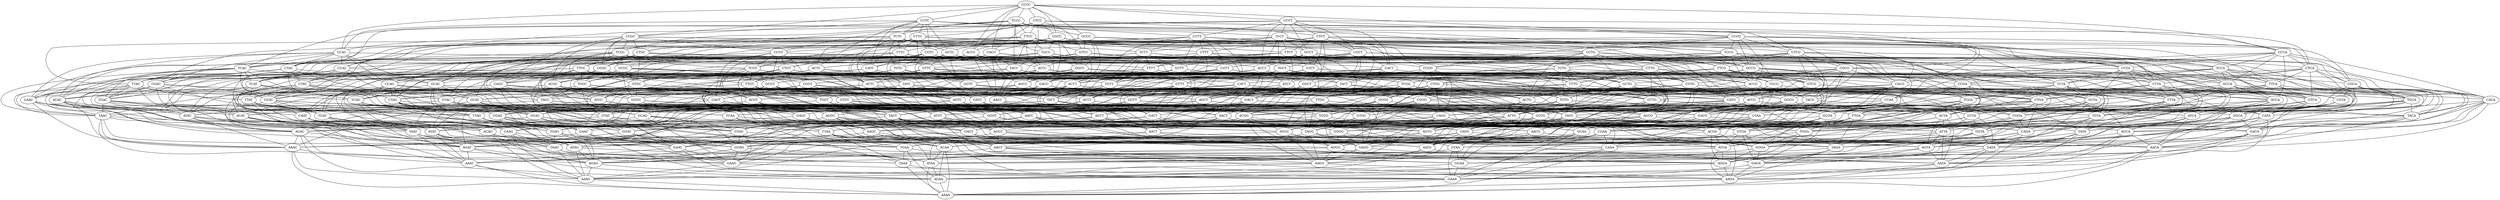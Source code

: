 graph words {
  "AAAA";
  "AAAG";
  "AAAT";
  "AAAC";
  "AAGA";
  "AAGG";
  "AAGT";
  "AAGC";
  "AATA";
  "AATG";
  "AATT";
  "AATC";
  "AACA";
  "AACG";
  "AACT";
  "AACC";
  "AGAA";
  "AGAG";
  "AGAT";
  "AGAC";
  "AGGA";
  "AGGG";
  "AGGT";
  "AGGC";
  "AGTA";
  "AGTG";
  "AGTT";
  "AGTC";
  "AGCA";
  "AGCG";
  "AGCT";
  "AGCC";
  "ATAA";
  "ATAG";
  "ATAT";
  "ATAC";
  "ATGA";
  "ATGG";
  "ATGT";
  "ATGC";
  "ATTA";
  "ATTG";
  "ATTT";
  "ATTC";
  "ATCA";
  "ATCG";
  "ATCT";
  "ATCC";
  "ACAA";
  "ACAG";
  "ACAT";
  "ACAC";
  "ACGA";
  "ACGG";
  "ACGT";
  "ACGC";
  "ACTA";
  "ACTG";
  "ACTT";
  "ACTC";
  "ACCA";
  "ACCG";
  "ACCT";
  "ACCC";
  "GAAA";
  "GAAG";
  "GAAT";
  "GAAC";
  "GAGA";
  "GAGG";
  "GAGT";
  "GAGC";
  "GATA";
  "GATG";
  "GATT";
  "GATC";
  "GACA";
  "GACG";
  "GACT";
  "GACC";
  "GGAA";
  "GGAG";
  "GGAT";
  "GGAC";
  "GGGA";
  "GGGG";
  "GGGT";
  "GGGC";
  "GGTA";
  "GGTG";
  "GGTT";
  "GGTC";
  "GGCA";
  "GGCG";
  "GGCT";
  "GGCC";
  "GTAA";
  "GTAG";
  "GTAT";
  "GTAC";
  "GTGA";
  "GTGG";
  "GTGT";
  "GTGC";
  "GTTA";
  "GTTG";
  "GTTT";
  "GTTC";
  "GTCA";
  "GTCG";
  "GTCT";
  "GTCC";
  "GCAA";
  "GCAG";
  "GCAT";
  "GCAC";
  "GCGA";
  "GCGG";
  "GCGT";
  "GCGC";
  "GCTA";
  "GCTG";
  "GCTT";
  "GCTC";
  "GCCA";
  "GCCG";
  "GCCT";
  "GCCC";
  "TAAA";
  "TAAG";
  "TAAT";
  "TAAC";
  "TAGA";
  "TAGG";
  "TAGT";
  "TAGC";
  "TATA";
  "TATG";
  "TATT";
  "TATC";
  "TACA";
  "TACG";
  "TACT";
  "TACC";
  "TGAA";
  "TGAG";
  "TGAT";
  "TGAC";
  "TGGA";
  "TGGG";
  "TGGT";
  "TGGC";
  "TGTA";
  "TGTG";
  "TGTT";
  "TGTC";
  "TGCA";
  "TGCG";
  "TGCT";
  "TGCC";
  "TTAA";
  "TTAG";
  "TTAT";
  "TTAC";
  "TTGA";
  "TTGG";
  "TTGT";
  "TTGC";
  "TTTA";
  "TTTG";
  "TTTT";
  "TTTC";
  "TTCA";
  "TTCG";
  "TTCT";
  "TTCC";
  "TCAA";
  "TCAG";
  "TCAT";
  "TCAC";
  "TCGA";
  "TCGG";
  "TCGT";
  "TCGC";
  "TCTA";
  "TCTG";
  "TCTT";
  "TCTC";
  "TCCA";
  "TCCG";
  "TCCT";
  "TCCC";
  "CAAA";
  "CAAG";
  "CAAT";
  "CAAC";
  "CAGA";
  "CAGG";
  "CAGT";
  "CAGC";
  "CATA";
  "CATG";
  "CATT";
  "CATC";
  "CACA";
  "CACG";
  "CACT";
  "CACC";
  "CGAA";
  "CGAG";
  "CGAT";
  "CGAC";
  "CGGA";
  "CGGG";
  "CGGT";
  "CGGC";
  "CGTA";
  "CGTG";
  "CGTT";
  "CGTC";
  "CGCA";
  "CGCG";
  "CGCT";
  "CGCC";
  "CTAA";
  "CTAG";
  "CTAT";
  "CTAC";
  "CTGA";
  "CTGG";
  "CTGT";
  "CTGC";
  "CTTA";
  "CTTG";
  "CTTT";
  "CTTC";
  "CTCA";
  "CTCG";
  "CTCT";
  "CTCC";
  "CCAA";
  "CCAG";
  "CCAT";
  "CCAC";
  "CCGA";
  "CCGG";
  "CCGT";
  "CCGC";
  "CCTA";
  "CCTG";
  "CCTT";
  "CCTC";
  "CCCA";
  "CCCG";
  "CCCT";
  "CCCC";
  "AAAG" -- "AAAA";
  "AAAT" -- "AAAA";
  "AAAT" -- "AAAG";
  "AAAC" -- "AAAA";
  "AAAC" -- "AAAG";
  "AAAC" -- "AAAT";
  "AAGA" -- "AAAA";
  "AAGG" -- "AAAG";
  "AAGG" -- "AAGA";
  "AAGT" -- "AAAT";
  "AAGT" -- "AAGA";
  "AAGT" -- "AAGG";
  "AAGC" -- "AAAC";
  "AAGC" -- "AAGA";
  "AAGC" -- "AAGG";
  "AAGC" -- "AAGT";
  "AATA" -- "AAAA";
  "AATA" -- "AAGA";
  "AATG" -- "AAAG";
  "AATG" -- "AAGG";
  "AATG" -- "AATA";
  "AATT" -- "AAAT";
  "AATT" -- "AAGT";
  "AATT" -- "AATA";
  "AATT" -- "AATG";
  "AATC" -- "AAAC";
  "AATC" -- "AAGC";
  "AATC" -- "AATA";
  "AATC" -- "AATG";
  "AATC" -- "AATT";
  "AACA" -- "AAAA";
  "AACA" -- "AAGA";
  "AACA" -- "AATA";
  "AACG" -- "AAAG";
  "AACG" -- "AAGG";
  "AACG" -- "AATG";
  "AACG" -- "AACA";
  "AACT" -- "AAAT";
  "AACT" -- "AAGT";
  "AACT" -- "AATT";
  "AACT" -- "AACA";
  "AACT" -- "AACG";
  "AACC" -- "AAAC";
  "AACC" -- "AAGC";
  "AACC" -- "AATC";
  "AACC" -- "AACA";
  "AACC" -- "AACG";
  "AACC" -- "AACT";
  "AGAA" -- "AAAA";
  "AGAG" -- "AAAG";
  "AGAG" -- "AGAA";
  "AGAT" -- "AAAT";
  "AGAT" -- "AGAA";
  "AGAT" -- "AGAG";
  "AGAC" -- "AAAC";
  "AGAC" -- "AGAA";
  "AGAC" -- "AGAG";
  "AGAC" -- "AGAT";
  "AGGA" -- "AAGA";
  "AGGA" -- "AGAA";
  "AGGG" -- "AAGG";
  "AGGG" -- "AGAG";
  "AGGG" -- "AGGA";
  "AGGT" -- "AAGT";
  "AGGT" -- "AGAT";
  "AGGT" -- "AGGA";
  "AGGT" -- "AGGG";
  "AGGC" -- "AAGC";
  "AGGC" -- "AGAC";
  "AGGC" -- "AGGA";
  "AGGC" -- "AGGG";
  "AGGC" -- "AGGT";
  "AGTA" -- "AATA";
  "AGTA" -- "AGAA";
  "AGTA" -- "AGGA";
  "AGTG" -- "AATG";
  "AGTG" -- "AGAG";
  "AGTG" -- "AGGG";
  "AGTG" -- "AGTA";
  "AGTT" -- "AATT";
  "AGTT" -- "AGAT";
  "AGTT" -- "AGGT";
  "AGTT" -- "AGTA";
  "AGTT" -- "AGTG";
  "AGTC" -- "AATC";
  "AGTC" -- "AGAC";
  "AGTC" -- "AGGC";
  "AGTC" -- "AGTA";
  "AGTC" -- "AGTG";
  "AGTC" -- "AGTT";
  "AGCA" -- "AACA";
  "AGCA" -- "AGAA";
  "AGCA" -- "AGGA";
  "AGCA" -- "AGTA";
  "AGCG" -- "AACG";
  "AGCG" -- "AGAG";
  "AGCG" -- "AGGG";
  "AGCG" -- "AGTG";
  "AGCG" -- "AGCA";
  "AGCT" -- "AACT";
  "AGCT" -- "AGAT";
  "AGCT" -- "AGGT";
  "AGCT" -- "AGTT";
  "AGCT" -- "AGCA";
  "AGCT" -- "AGCG";
  "AGCC" -- "AACC";
  "AGCC" -- "AGAC";
  "AGCC" -- "AGGC";
  "AGCC" -- "AGTC";
  "AGCC" -- "AGCA";
  "AGCC" -- "AGCG";
  "AGCC" -- "AGCT";
  "ATAA" -- "AAAA";
  "ATAA" -- "AGAA";
  "ATAG" -- "AAAG";
  "ATAG" -- "AGAG";
  "ATAG" -- "ATAA";
  "ATAT" -- "AAAT";
  "ATAT" -- "AGAT";
  "ATAT" -- "ATAA";
  "ATAT" -- "ATAG";
  "ATAC" -- "AAAC";
  "ATAC" -- "AGAC";
  "ATAC" -- "ATAA";
  "ATAC" -- "ATAG";
  "ATAC" -- "ATAT";
  "ATGA" -- "AAGA";
  "ATGA" -- "AGGA";
  "ATGA" -- "ATAA";
  "ATGG" -- "AAGG";
  "ATGG" -- "AGGG";
  "ATGG" -- "ATAG";
  "ATGG" -- "ATGA";
  "ATGT" -- "AAGT";
  "ATGT" -- "AGGT";
  "ATGT" -- "ATAT";
  "ATGT" -- "ATGA";
  "ATGT" -- "ATGG";
  "ATGC" -- "AAGC";
  "ATGC" -- "AGGC";
  "ATGC" -- "ATAC";
  "ATGC" -- "ATGA";
  "ATGC" -- "ATGG";
  "ATGC" -- "ATGT";
  "ATTA" -- "AATA";
  "ATTA" -- "AGTA";
  "ATTA" -- "ATAA";
  "ATTA" -- "ATGA";
  "ATTG" -- "AATG";
  "ATTG" -- "AGTG";
  "ATTG" -- "ATAG";
  "ATTG" -- "ATGG";
  "ATTG" -- "ATTA";
  "ATTT" -- "AATT";
  "ATTT" -- "AGTT";
  "ATTT" -- "ATAT";
  "ATTT" -- "ATGT";
  "ATTT" -- "ATTA";
  "ATTT" -- "ATTG";
  "ATTC" -- "AATC";
  "ATTC" -- "AGTC";
  "ATTC" -- "ATAC";
  "ATTC" -- "ATGC";
  "ATTC" -- "ATTA";
  "ATTC" -- "ATTG";
  "ATTC" -- "ATTT";
  "ATCA" -- "AACA";
  "ATCA" -- "AGCA";
  "ATCA" -- "ATAA";
  "ATCA" -- "ATGA";
  "ATCA" -- "ATTA";
  "ATCG" -- "AACG";
  "ATCG" -- "AGCG";
  "ATCG" -- "ATAG";
  "ATCG" -- "ATGG";
  "ATCG" -- "ATTG";
  "ATCG" -- "ATCA";
  "ATCT" -- "AACT";
  "ATCT" -- "AGCT";
  "ATCT" -- "ATAT";
  "ATCT" -- "ATGT";
  "ATCT" -- "ATTT";
  "ATCT" -- "ATCA";
  "ATCT" -- "ATCG";
  "ATCC" -- "AACC";
  "ATCC" -- "AGCC";
  "ATCC" -- "ATAC";
  "ATCC" -- "ATGC";
  "ATCC" -- "ATTC";
  "ATCC" -- "ATCA";
  "ATCC" -- "ATCG";
  "ATCC" -- "ATCT";
  "ACAA" -- "AAAA";
  "ACAA" -- "AGAA";
  "ACAA" -- "ATAA";
  "ACAG" -- "AAAG";
  "ACAG" -- "AGAG";
  "ACAG" -- "ATAG";
  "ACAG" -- "ACAA";
  "ACAT" -- "AAAT";
  "ACAT" -- "AGAT";
  "ACAT" -- "ATAT";
  "ACAT" -- "ACAA";
  "ACAT" -- "ACAG";
  "ACAC" -- "AAAC";
  "ACAC" -- "AGAC";
  "ACAC" -- "ATAC";
  "ACAC" -- "ACAA";
  "ACAC" -- "ACAG";
  "ACAC" -- "ACAT";
  "ACGA" -- "AAGA";
  "ACGA" -- "AGGA";
  "ACGA" -- "ATGA";
  "ACGA" -- "ACAA";
  "ACGG" -- "AAGG";
  "ACGG" -- "AGGG";
  "ACGG" -- "ATGG";
  "ACGG" -- "ACAG";
  "ACGG" -- "ACGA";
  "ACGT" -- "AAGT";
  "ACGT" -- "AGGT";
  "ACGT" -- "ATGT";
  "ACGT" -- "ACAT";
  "ACGT" -- "ACGA";
  "ACGT" -- "ACGG";
  "ACGC" -- "AAGC";
  "ACGC" -- "AGGC";
  "ACGC" -- "ATGC";
  "ACGC" -- "ACAC";
  "ACGC" -- "ACGA";
  "ACGC" -- "ACGG";
  "ACGC" -- "ACGT";
  "ACTA" -- "AATA";
  "ACTA" -- "AGTA";
  "ACTA" -- "ATTA";
  "ACTA" -- "ACAA";
  "ACTA" -- "ACGA";
  "ACTG" -- "AATG";
  "ACTG" -- "AGTG";
  "ACTG" -- "ATTG";
  "ACTG" -- "ACAG";
  "ACTG" -- "ACGG";
  "ACTG" -- "ACTA";
  "ACTT" -- "AATT";
  "ACTT" -- "AGTT";
  "ACTT" -- "ATTT";
  "ACTT" -- "ACAT";
  "ACTT" -- "ACGT";
  "ACTT" -- "ACTA";
  "ACTT" -- "ACTG";
  "ACTC" -- "AATC";
  "ACTC" -- "AGTC";
  "ACTC" -- "ATTC";
  "ACTC" -- "ACAC";
  "ACTC" -- "ACGC";
  "ACTC" -- "ACTA";
  "ACTC" -- "ACTG";
  "ACTC" -- "ACTT";
  "ACCA" -- "AACA";
  "ACCA" -- "AGCA";
  "ACCA" -- "ATCA";
  "ACCA" -- "ACAA";
  "ACCA" -- "ACGA";
  "ACCA" -- "ACTA";
  "ACCG" -- "AACG";
  "ACCG" -- "AGCG";
  "ACCG" -- "ATCG";
  "ACCG" -- "ACAG";
  "ACCG" -- "ACGG";
  "ACCG" -- "ACTG";
  "ACCG" -- "ACCA";
  "ACCT" -- "AACT";
  "ACCT" -- "AGCT";
  "ACCT" -- "ATCT";
  "ACCT" -- "ACAT";
  "ACCT" -- "ACGT";
  "ACCT" -- "ACTT";
  "ACCT" -- "ACCA";
  "ACCT" -- "ACCG";
  "ACCC" -- "AACC";
  "ACCC" -- "AGCC";
  "ACCC" -- "ATCC";
  "ACCC" -- "ACAC";
  "ACCC" -- "ACGC";
  "ACCC" -- "ACTC";
  "ACCC" -- "ACCA";
  "ACCC" -- "ACCG";
  "ACCC" -- "ACCT";
  "GAAA" -- "AAAA";
  "GAAG" -- "AAAG";
  "GAAG" -- "GAAA";
  "GAAT" -- "AAAT";
  "GAAT" -- "GAAA";
  "GAAT" -- "GAAG";
  "GAAC" -- "AAAC";
  "GAAC" -- "GAAA";
  "GAAC" -- "GAAG";
  "GAAC" -- "GAAT";
  "GAGA" -- "AAGA";
  "GAGA" -- "GAAA";
  "GAGG" -- "AAGG";
  "GAGG" -- "GAAG";
  "GAGG" -- "GAGA";
  "GAGT" -- "AAGT";
  "GAGT" -- "GAAT";
  "GAGT" -- "GAGA";
  "GAGT" -- "GAGG";
  "GAGC" -- "AAGC";
  "GAGC" -- "GAAC";
  "GAGC" -- "GAGA";
  "GAGC" -- "GAGG";
  "GAGC" -- "GAGT";
  "GATA" -- "AATA";
  "GATA" -- "GAAA";
  "GATA" -- "GAGA";
  "GATG" -- "AATG";
  "GATG" -- "GAAG";
  "GATG" -- "GAGG";
  "GATG" -- "GATA";
  "GATT" -- "AATT";
  "GATT" -- "GAAT";
  "GATT" -- "GAGT";
  "GATT" -- "GATA";
  "GATT" -- "GATG";
  "GATC" -- "AATC";
  "GATC" -- "GAAC";
  "GATC" -- "GAGC";
  "GATC" -- "GATA";
  "GATC" -- "GATG";
  "GATC" -- "GATT";
  "GACA" -- "AACA";
  "GACA" -- "GAAA";
  "GACA" -- "GAGA";
  "GACA" -- "GATA";
  "GACG" -- "AACG";
  "GACG" -- "GAAG";
  "GACG" -- "GAGG";
  "GACG" -- "GATG";
  "GACG" -- "GACA";
  "GACT" -- "AACT";
  "GACT" -- "GAAT";
  "GACT" -- "GAGT";
  "GACT" -- "GATT";
  "GACT" -- "GACA";
  "GACT" -- "GACG";
  "GACC" -- "AACC";
  "GACC" -- "GAAC";
  "GACC" -- "GAGC";
  "GACC" -- "GATC";
  "GACC" -- "GACA";
  "GACC" -- "GACG";
  "GACC" -- "GACT";
  "GGAA" -- "AGAA";
  "GGAA" -- "GAAA";
  "GGAG" -- "AGAG";
  "GGAG" -- "GAAG";
  "GGAG" -- "GGAA";
  "GGAT" -- "AGAT";
  "GGAT" -- "GAAT";
  "GGAT" -- "GGAA";
  "GGAT" -- "GGAG";
  "GGAC" -- "AGAC";
  "GGAC" -- "GAAC";
  "GGAC" -- "GGAA";
  "GGAC" -- "GGAG";
  "GGAC" -- "GGAT";
  "GGGA" -- "AGGA";
  "GGGA" -- "GAGA";
  "GGGA" -- "GGAA";
  "GGGG" -- "AGGG";
  "GGGG" -- "GAGG";
  "GGGG" -- "GGAG";
  "GGGG" -- "GGGA";
  "GGGT" -- "AGGT";
  "GGGT" -- "GAGT";
  "GGGT" -- "GGAT";
  "GGGT" -- "GGGA";
  "GGGT" -- "GGGG";
  "GGGC" -- "AGGC";
  "GGGC" -- "GAGC";
  "GGGC" -- "GGAC";
  "GGGC" -- "GGGA";
  "GGGC" -- "GGGG";
  "GGGC" -- "GGGT";
  "GGTA" -- "AGTA";
  "GGTA" -- "GATA";
  "GGTA" -- "GGAA";
  "GGTA" -- "GGGA";
  "GGTG" -- "AGTG";
  "GGTG" -- "GATG";
  "GGTG" -- "GGAG";
  "GGTG" -- "GGGG";
  "GGTG" -- "GGTA";
  "GGTT" -- "AGTT";
  "GGTT" -- "GATT";
  "GGTT" -- "GGAT";
  "GGTT" -- "GGGT";
  "GGTT" -- "GGTA";
  "GGTT" -- "GGTG";
  "GGTC" -- "AGTC";
  "GGTC" -- "GATC";
  "GGTC" -- "GGAC";
  "GGTC" -- "GGGC";
  "GGTC" -- "GGTA";
  "GGTC" -- "GGTG";
  "GGTC" -- "GGTT";
  "GGCA" -- "AGCA";
  "GGCA" -- "GACA";
  "GGCA" -- "GGAA";
  "GGCA" -- "GGGA";
  "GGCA" -- "GGTA";
  "GGCG" -- "AGCG";
  "GGCG" -- "GACG";
  "GGCG" -- "GGAG";
  "GGCG" -- "GGGG";
  "GGCG" -- "GGTG";
  "GGCG" -- "GGCA";
  "GGCT" -- "AGCT";
  "GGCT" -- "GACT";
  "GGCT" -- "GGAT";
  "GGCT" -- "GGGT";
  "GGCT" -- "GGTT";
  "GGCT" -- "GGCA";
  "GGCT" -- "GGCG";
  "GGCC" -- "AGCC";
  "GGCC" -- "GACC";
  "GGCC" -- "GGAC";
  "GGCC" -- "GGGC";
  "GGCC" -- "GGTC";
  "GGCC" -- "GGCA";
  "GGCC" -- "GGCG";
  "GGCC" -- "GGCT";
  "GTAA" -- "ATAA";
  "GTAA" -- "GAAA";
  "GTAA" -- "GGAA";
  "GTAG" -- "ATAG";
  "GTAG" -- "GAAG";
  "GTAG" -- "GGAG";
  "GTAG" -- "GTAA";
  "GTAT" -- "ATAT";
  "GTAT" -- "GAAT";
  "GTAT" -- "GGAT";
  "GTAT" -- "GTAA";
  "GTAT" -- "GTAG";
  "GTAC" -- "ATAC";
  "GTAC" -- "GAAC";
  "GTAC" -- "GGAC";
  "GTAC" -- "GTAA";
  "GTAC" -- "GTAG";
  "GTAC" -- "GTAT";
  "GTGA" -- "ATGA";
  "GTGA" -- "GAGA";
  "GTGA" -- "GGGA";
  "GTGA" -- "GTAA";
  "GTGG" -- "ATGG";
  "GTGG" -- "GAGG";
  "GTGG" -- "GGGG";
  "GTGG" -- "GTAG";
  "GTGG" -- "GTGA";
  "GTGT" -- "ATGT";
  "GTGT" -- "GAGT";
  "GTGT" -- "GGGT";
  "GTGT" -- "GTAT";
  "GTGT" -- "GTGA";
  "GTGT" -- "GTGG";
  "GTGC" -- "ATGC";
  "GTGC" -- "GAGC";
  "GTGC" -- "GGGC";
  "GTGC" -- "GTAC";
  "GTGC" -- "GTGA";
  "GTGC" -- "GTGG";
  "GTGC" -- "GTGT";
  "GTTA" -- "ATTA";
  "GTTA" -- "GATA";
  "GTTA" -- "GGTA";
  "GTTA" -- "GTAA";
  "GTTA" -- "GTGA";
  "GTTG" -- "ATTG";
  "GTTG" -- "GATG";
  "GTTG" -- "GGTG";
  "GTTG" -- "GTAG";
  "GTTG" -- "GTGG";
  "GTTG" -- "GTTA";
  "GTTT" -- "ATTT";
  "GTTT" -- "GATT";
  "GTTT" -- "GGTT";
  "GTTT" -- "GTAT";
  "GTTT" -- "GTGT";
  "GTTT" -- "GTTA";
  "GTTT" -- "GTTG";
  "GTTC" -- "ATTC";
  "GTTC" -- "GATC";
  "GTTC" -- "GGTC";
  "GTTC" -- "GTAC";
  "GTTC" -- "GTGC";
  "GTTC" -- "GTTA";
  "GTTC" -- "GTTG";
  "GTTC" -- "GTTT";
  "GTCA" -- "ATCA";
  "GTCA" -- "GACA";
  "GTCA" -- "GGCA";
  "GTCA" -- "GTAA";
  "GTCA" -- "GTGA";
  "GTCA" -- "GTTA";
  "GTCG" -- "ATCG";
  "GTCG" -- "GACG";
  "GTCG" -- "GGCG";
  "GTCG" -- "GTAG";
  "GTCG" -- "GTGG";
  "GTCG" -- "GTTG";
  "GTCG" -- "GTCA";
  "GTCT" -- "ATCT";
  "GTCT" -- "GACT";
  "GTCT" -- "GGCT";
  "GTCT" -- "GTAT";
  "GTCT" -- "GTGT";
  "GTCT" -- "GTTT";
  "GTCT" -- "GTCA";
  "GTCT" -- "GTCG";
  "GTCC" -- "ATCC";
  "GTCC" -- "GACC";
  "GTCC" -- "GGCC";
  "GTCC" -- "GTAC";
  "GTCC" -- "GTGC";
  "GTCC" -- "GTTC";
  "GTCC" -- "GTCA";
  "GTCC" -- "GTCG";
  "GTCC" -- "GTCT";
  "GCAA" -- "ACAA";
  "GCAA" -- "GAAA";
  "GCAA" -- "GGAA";
  "GCAA" -- "GTAA";
  "GCAG" -- "ACAG";
  "GCAG" -- "GAAG";
  "GCAG" -- "GGAG";
  "GCAG" -- "GTAG";
  "GCAG" -- "GCAA";
  "GCAT" -- "ACAT";
  "GCAT" -- "GAAT";
  "GCAT" -- "GGAT";
  "GCAT" -- "GTAT";
  "GCAT" -- "GCAA";
  "GCAT" -- "GCAG";
  "GCAC" -- "ACAC";
  "GCAC" -- "GAAC";
  "GCAC" -- "GGAC";
  "GCAC" -- "GTAC";
  "GCAC" -- "GCAA";
  "GCAC" -- "GCAG";
  "GCAC" -- "GCAT";
  "GCGA" -- "ACGA";
  "GCGA" -- "GAGA";
  "GCGA" -- "GGGA";
  "GCGA" -- "GTGA";
  "GCGA" -- "GCAA";
  "GCGG" -- "ACGG";
  "GCGG" -- "GAGG";
  "GCGG" -- "GGGG";
  "GCGG" -- "GTGG";
  "GCGG" -- "GCAG";
  "GCGG" -- "GCGA";
  "GCGT" -- "ACGT";
  "GCGT" -- "GAGT";
  "GCGT" -- "GGGT";
  "GCGT" -- "GTGT";
  "GCGT" -- "GCAT";
  "GCGT" -- "GCGA";
  "GCGT" -- "GCGG";
  "GCGC" -- "ACGC";
  "GCGC" -- "GAGC";
  "GCGC" -- "GGGC";
  "GCGC" -- "GTGC";
  "GCGC" -- "GCAC";
  "GCGC" -- "GCGA";
  "GCGC" -- "GCGG";
  "GCGC" -- "GCGT";
  "GCTA" -- "ACTA";
  "GCTA" -- "GATA";
  "GCTA" -- "GGTA";
  "GCTA" -- "GTTA";
  "GCTA" -- "GCAA";
  "GCTA" -- "GCGA";
  "GCTG" -- "ACTG";
  "GCTG" -- "GATG";
  "GCTG" -- "GGTG";
  "GCTG" -- "GTTG";
  "GCTG" -- "GCAG";
  "GCTG" -- "GCGG";
  "GCTG" -- "GCTA";
  "GCTT" -- "ACTT";
  "GCTT" -- "GATT";
  "GCTT" -- "GGTT";
  "GCTT" -- "GTTT";
  "GCTT" -- "GCAT";
  "GCTT" -- "GCGT";
  "GCTT" -- "GCTA";
  "GCTT" -- "GCTG";
  "GCTC" -- "ACTC";
  "GCTC" -- "GATC";
  "GCTC" -- "GGTC";
  "GCTC" -- "GTTC";
  "GCTC" -- "GCAC";
  "GCTC" -- "GCGC";
  "GCTC" -- "GCTA";
  "GCTC" -- "GCTG";
  "GCTC" -- "GCTT";
  "GCCA" -- "ACCA";
  "GCCA" -- "GACA";
  "GCCA" -- "GGCA";
  "GCCA" -- "GTCA";
  "GCCA" -- "GCAA";
  "GCCA" -- "GCGA";
  "GCCA" -- "GCTA";
  "GCCG" -- "ACCG";
  "GCCG" -- "GACG";
  "GCCG" -- "GGCG";
  "GCCG" -- "GTCG";
  "GCCG" -- "GCAG";
  "GCCG" -- "GCGG";
  "GCCG" -- "GCTG";
  "GCCG" -- "GCCA";
  "GCCT" -- "ACCT";
  "GCCT" -- "GACT";
  "GCCT" -- "GGCT";
  "GCCT" -- "GTCT";
  "GCCT" -- "GCAT";
  "GCCT" -- "GCGT";
  "GCCT" -- "GCTT";
  "GCCT" -- "GCCA";
  "GCCT" -- "GCCG";
  "GCCC" -- "ACCC";
  "GCCC" -- "GACC";
  "GCCC" -- "GGCC";
  "GCCC" -- "GTCC";
  "GCCC" -- "GCAC";
  "GCCC" -- "GCGC";
  "GCCC" -- "GCTC";
  "GCCC" -- "GCCA";
  "GCCC" -- "GCCG";
  "GCCC" -- "GCCT";
  "TAAA" -- "AAAA";
  "TAAA" -- "GAAA";
  "TAAG" -- "AAAG";
  "TAAG" -- "GAAG";
  "TAAG" -- "TAAA";
  "TAAT" -- "AAAT";
  "TAAT" -- "GAAT";
  "TAAT" -- "TAAA";
  "TAAT" -- "TAAG";
  "TAAC" -- "AAAC";
  "TAAC" -- "GAAC";
  "TAAC" -- "TAAA";
  "TAAC" -- "TAAG";
  "TAAC" -- "TAAT";
  "TAGA" -- "AAGA";
  "TAGA" -- "GAGA";
  "TAGA" -- "TAAA";
  "TAGG" -- "AAGG";
  "TAGG" -- "GAGG";
  "TAGG" -- "TAAG";
  "TAGG" -- "TAGA";
  "TAGT" -- "AAGT";
  "TAGT" -- "GAGT";
  "TAGT" -- "TAAT";
  "TAGT" -- "TAGA";
  "TAGT" -- "TAGG";
  "TAGC" -- "AAGC";
  "TAGC" -- "GAGC";
  "TAGC" -- "TAAC";
  "TAGC" -- "TAGA";
  "TAGC" -- "TAGG";
  "TAGC" -- "TAGT";
  "TATA" -- "AATA";
  "TATA" -- "GATA";
  "TATA" -- "TAAA";
  "TATA" -- "TAGA";
  "TATG" -- "AATG";
  "TATG" -- "GATG";
  "TATG" -- "TAAG";
  "TATG" -- "TAGG";
  "TATG" -- "TATA";
  "TATT" -- "AATT";
  "TATT" -- "GATT";
  "TATT" -- "TAAT";
  "TATT" -- "TAGT";
  "TATT" -- "TATA";
  "TATT" -- "TATG";
  "TATC" -- "AATC";
  "TATC" -- "GATC";
  "TATC" -- "TAAC";
  "TATC" -- "TAGC";
  "TATC" -- "TATA";
  "TATC" -- "TATG";
  "TATC" -- "TATT";
  "TACA" -- "AACA";
  "TACA" -- "GACA";
  "TACA" -- "TAAA";
  "TACA" -- "TAGA";
  "TACA" -- "TATA";
  "TACG" -- "AACG";
  "TACG" -- "GACG";
  "TACG" -- "TAAG";
  "TACG" -- "TAGG";
  "TACG" -- "TATG";
  "TACG" -- "TACA";
  "TACT" -- "AACT";
  "TACT" -- "GACT";
  "TACT" -- "TAAT";
  "TACT" -- "TAGT";
  "TACT" -- "TATT";
  "TACT" -- "TACA";
  "TACT" -- "TACG";
  "TACC" -- "AACC";
  "TACC" -- "GACC";
  "TACC" -- "TAAC";
  "TACC" -- "TAGC";
  "TACC" -- "TATC";
  "TACC" -- "TACA";
  "TACC" -- "TACG";
  "TACC" -- "TACT";
  "TGAA" -- "AGAA";
  "TGAA" -- "GGAA";
  "TGAA" -- "TAAA";
  "TGAG" -- "AGAG";
  "TGAG" -- "GGAG";
  "TGAG" -- "TAAG";
  "TGAG" -- "TGAA";
  "TGAT" -- "AGAT";
  "TGAT" -- "GGAT";
  "TGAT" -- "TAAT";
  "TGAT" -- "TGAA";
  "TGAT" -- "TGAG";
  "TGAC" -- "AGAC";
  "TGAC" -- "GGAC";
  "TGAC" -- "TAAC";
  "TGAC" -- "TGAA";
  "TGAC" -- "TGAG";
  "TGAC" -- "TGAT";
  "TGGA" -- "AGGA";
  "TGGA" -- "GGGA";
  "TGGA" -- "TAGA";
  "TGGA" -- "TGAA";
  "TGGG" -- "AGGG";
  "TGGG" -- "GGGG";
  "TGGG" -- "TAGG";
  "TGGG" -- "TGAG";
  "TGGG" -- "TGGA";
  "TGGT" -- "AGGT";
  "TGGT" -- "GGGT";
  "TGGT" -- "TAGT";
  "TGGT" -- "TGAT";
  "TGGT" -- "TGGA";
  "TGGT" -- "TGGG";
  "TGGC" -- "AGGC";
  "TGGC" -- "GGGC";
  "TGGC" -- "TAGC";
  "TGGC" -- "TGAC";
  "TGGC" -- "TGGA";
  "TGGC" -- "TGGG";
  "TGGC" -- "TGGT";
  "TGTA" -- "AGTA";
  "TGTA" -- "GGTA";
  "TGTA" -- "TATA";
  "TGTA" -- "TGAA";
  "TGTA" -- "TGGA";
  "TGTG" -- "AGTG";
  "TGTG" -- "GGTG";
  "TGTG" -- "TATG";
  "TGTG" -- "TGAG";
  "TGTG" -- "TGGG";
  "TGTG" -- "TGTA";
  "TGTT" -- "AGTT";
  "TGTT" -- "GGTT";
  "TGTT" -- "TATT";
  "TGTT" -- "TGAT";
  "TGTT" -- "TGGT";
  "TGTT" -- "TGTA";
  "TGTT" -- "TGTG";
  "TGTC" -- "AGTC";
  "TGTC" -- "GGTC";
  "TGTC" -- "TATC";
  "TGTC" -- "TGAC";
  "TGTC" -- "TGGC";
  "TGTC" -- "TGTA";
  "TGTC" -- "TGTG";
  "TGTC" -- "TGTT";
  "TGCA" -- "AGCA";
  "TGCA" -- "GGCA";
  "TGCA" -- "TACA";
  "TGCA" -- "TGAA";
  "TGCA" -- "TGGA";
  "TGCA" -- "TGTA";
  "TGCG" -- "AGCG";
  "TGCG" -- "GGCG";
  "TGCG" -- "TACG";
  "TGCG" -- "TGAG";
  "TGCG" -- "TGGG";
  "TGCG" -- "TGTG";
  "TGCG" -- "TGCA";
  "TGCT" -- "AGCT";
  "TGCT" -- "GGCT";
  "TGCT" -- "TACT";
  "TGCT" -- "TGAT";
  "TGCT" -- "TGGT";
  "TGCT" -- "TGTT";
  "TGCT" -- "TGCA";
  "TGCT" -- "TGCG";
  "TGCC" -- "AGCC";
  "TGCC" -- "GGCC";
  "TGCC" -- "TACC";
  "TGCC" -- "TGAC";
  "TGCC" -- "TGGC";
  "TGCC" -- "TGTC";
  "TGCC" -- "TGCA";
  "TGCC" -- "TGCG";
  "TGCC" -- "TGCT";
  "TTAA" -- "ATAA";
  "TTAA" -- "GTAA";
  "TTAA" -- "TAAA";
  "TTAA" -- "TGAA";
  "TTAG" -- "ATAG";
  "TTAG" -- "GTAG";
  "TTAG" -- "TAAG";
  "TTAG" -- "TGAG";
  "TTAG" -- "TTAA";
  "TTAT" -- "ATAT";
  "TTAT" -- "GTAT";
  "TTAT" -- "TAAT";
  "TTAT" -- "TGAT";
  "TTAT" -- "TTAA";
  "TTAT" -- "TTAG";
  "TTAC" -- "ATAC";
  "TTAC" -- "GTAC";
  "TTAC" -- "TAAC";
  "TTAC" -- "TGAC";
  "TTAC" -- "TTAA";
  "TTAC" -- "TTAG";
  "TTAC" -- "TTAT";
  "TTGA" -- "ATGA";
  "TTGA" -- "GTGA";
  "TTGA" -- "TAGA";
  "TTGA" -- "TGGA";
  "TTGA" -- "TTAA";
  "TTGG" -- "ATGG";
  "TTGG" -- "GTGG";
  "TTGG" -- "TAGG";
  "TTGG" -- "TGGG";
  "TTGG" -- "TTAG";
  "TTGG" -- "TTGA";
  "TTGT" -- "ATGT";
  "TTGT" -- "GTGT";
  "TTGT" -- "TAGT";
  "TTGT" -- "TGGT";
  "TTGT" -- "TTAT";
  "TTGT" -- "TTGA";
  "TTGT" -- "TTGG";
  "TTGC" -- "ATGC";
  "TTGC" -- "GTGC";
  "TTGC" -- "TAGC";
  "TTGC" -- "TGGC";
  "TTGC" -- "TTAC";
  "TTGC" -- "TTGA";
  "TTGC" -- "TTGG";
  "TTGC" -- "TTGT";
  "TTTA" -- "ATTA";
  "TTTA" -- "GTTA";
  "TTTA" -- "TATA";
  "TTTA" -- "TGTA";
  "TTTA" -- "TTAA";
  "TTTA" -- "TTGA";
  "TTTG" -- "ATTG";
  "TTTG" -- "GTTG";
  "TTTG" -- "TATG";
  "TTTG" -- "TGTG";
  "TTTG" -- "TTAG";
  "TTTG" -- "TTGG";
  "TTTG" -- "TTTA";
  "TTTT" -- "ATTT";
  "TTTT" -- "GTTT";
  "TTTT" -- "TATT";
  "TTTT" -- "TGTT";
  "TTTT" -- "TTAT";
  "TTTT" -- "TTGT";
  "TTTT" -- "TTTA";
  "TTTT" -- "TTTG";
  "TTTC" -- "ATTC";
  "TTTC" -- "GTTC";
  "TTTC" -- "TATC";
  "TTTC" -- "TGTC";
  "TTTC" -- "TTAC";
  "TTTC" -- "TTGC";
  "TTTC" -- "TTTA";
  "TTTC" -- "TTTG";
  "TTTC" -- "TTTT";
  "TTCA" -- "ATCA";
  "TTCA" -- "GTCA";
  "TTCA" -- "TACA";
  "TTCA" -- "TGCA";
  "TTCA" -- "TTAA";
  "TTCA" -- "TTGA";
  "TTCA" -- "TTTA";
  "TTCG" -- "ATCG";
  "TTCG" -- "GTCG";
  "TTCG" -- "TACG";
  "TTCG" -- "TGCG";
  "TTCG" -- "TTAG";
  "TTCG" -- "TTGG";
  "TTCG" -- "TTTG";
  "TTCG" -- "TTCA";
  "TTCT" -- "ATCT";
  "TTCT" -- "GTCT";
  "TTCT" -- "TACT";
  "TTCT" -- "TGCT";
  "TTCT" -- "TTAT";
  "TTCT" -- "TTGT";
  "TTCT" -- "TTTT";
  "TTCT" -- "TTCA";
  "TTCT" -- "TTCG";
  "TTCC" -- "ATCC";
  "TTCC" -- "GTCC";
  "TTCC" -- "TACC";
  "TTCC" -- "TGCC";
  "TTCC" -- "TTAC";
  "TTCC" -- "TTGC";
  "TTCC" -- "TTTC";
  "TTCC" -- "TTCA";
  "TTCC" -- "TTCG";
  "TTCC" -- "TTCT";
  "TCAA" -- "ACAA";
  "TCAA" -- "GCAA";
  "TCAA" -- "TAAA";
  "TCAA" -- "TGAA";
  "TCAA" -- "TTAA";
  "TCAG" -- "ACAG";
  "TCAG" -- "GCAG";
  "TCAG" -- "TAAG";
  "TCAG" -- "TGAG";
  "TCAG" -- "TTAG";
  "TCAG" -- "TCAA";
  "TCAT" -- "ACAT";
  "TCAT" -- "GCAT";
  "TCAT" -- "TAAT";
  "TCAT" -- "TGAT";
  "TCAT" -- "TTAT";
  "TCAT" -- "TCAA";
  "TCAT" -- "TCAG";
  "TCAC" -- "ACAC";
  "TCAC" -- "GCAC";
  "TCAC" -- "TAAC";
  "TCAC" -- "TGAC";
  "TCAC" -- "TTAC";
  "TCAC" -- "TCAA";
  "TCAC" -- "TCAG";
  "TCAC" -- "TCAT";
  "TCGA" -- "ACGA";
  "TCGA" -- "GCGA";
  "TCGA" -- "TAGA";
  "TCGA" -- "TGGA";
  "TCGA" -- "TTGA";
  "TCGA" -- "TCAA";
  "TCGG" -- "ACGG";
  "TCGG" -- "GCGG";
  "TCGG" -- "TAGG";
  "TCGG" -- "TGGG";
  "TCGG" -- "TTGG";
  "TCGG" -- "TCAG";
  "TCGG" -- "TCGA";
  "TCGT" -- "ACGT";
  "TCGT" -- "GCGT";
  "TCGT" -- "TAGT";
  "TCGT" -- "TGGT";
  "TCGT" -- "TTGT";
  "TCGT" -- "TCAT";
  "TCGT" -- "TCGA";
  "TCGT" -- "TCGG";
  "TCGC" -- "ACGC";
  "TCGC" -- "GCGC";
  "TCGC" -- "TAGC";
  "TCGC" -- "TGGC";
  "TCGC" -- "TTGC";
  "TCGC" -- "TCAC";
  "TCGC" -- "TCGA";
  "TCGC" -- "TCGG";
  "TCGC" -- "TCGT";
  "TCTA" -- "ACTA";
  "TCTA" -- "GCTA";
  "TCTA" -- "TATA";
  "TCTA" -- "TGTA";
  "TCTA" -- "TTTA";
  "TCTA" -- "TCAA";
  "TCTA" -- "TCGA";
  "TCTG" -- "ACTG";
  "TCTG" -- "GCTG";
  "TCTG" -- "TATG";
  "TCTG" -- "TGTG";
  "TCTG" -- "TTTG";
  "TCTG" -- "TCAG";
  "TCTG" -- "TCGG";
  "TCTG" -- "TCTA";
  "TCTT" -- "ACTT";
  "TCTT" -- "GCTT";
  "TCTT" -- "TATT";
  "TCTT" -- "TGTT";
  "TCTT" -- "TTTT";
  "TCTT" -- "TCAT";
  "TCTT" -- "TCGT";
  "TCTT" -- "TCTA";
  "TCTT" -- "TCTG";
  "TCTC" -- "ACTC";
  "TCTC" -- "GCTC";
  "TCTC" -- "TATC";
  "TCTC" -- "TGTC";
  "TCTC" -- "TTTC";
  "TCTC" -- "TCAC";
  "TCTC" -- "TCGC";
  "TCTC" -- "TCTA";
  "TCTC" -- "TCTG";
  "TCTC" -- "TCTT";
  "TCCA" -- "ACCA";
  "TCCA" -- "GCCA";
  "TCCA" -- "TACA";
  "TCCA" -- "TGCA";
  "TCCA" -- "TTCA";
  "TCCA" -- "TCAA";
  "TCCA" -- "TCGA";
  "TCCA" -- "TCTA";
  "TCCG" -- "ACCG";
  "TCCG" -- "GCCG";
  "TCCG" -- "TACG";
  "TCCG" -- "TGCG";
  "TCCG" -- "TTCG";
  "TCCG" -- "TCAG";
  "TCCG" -- "TCGG";
  "TCCG" -- "TCTG";
  "TCCG" -- "TCCA";
  "TCCT" -- "ACCT";
  "TCCT" -- "GCCT";
  "TCCT" -- "TACT";
  "TCCT" -- "TGCT";
  "TCCT" -- "TTCT";
  "TCCT" -- "TCAT";
  "TCCT" -- "TCGT";
  "TCCT" -- "TCTT";
  "TCCT" -- "TCCA";
  "TCCT" -- "TCCG";
  "TCCC" -- "ACCC";
  "TCCC" -- "GCCC";
  "TCCC" -- "TACC";
  "TCCC" -- "TGCC";
  "TCCC" -- "TTCC";
  "TCCC" -- "TCAC";
  "TCCC" -- "TCGC";
  "TCCC" -- "TCTC";
  "TCCC" -- "TCCA";
  "TCCC" -- "TCCG";
  "TCCC" -- "TCCT";
  "CAAA" -- "AAAA";
  "CAAA" -- "GAAA";
  "CAAA" -- "TAAA";
  "CAAG" -- "AAAG";
  "CAAG" -- "GAAG";
  "CAAG" -- "TAAG";
  "CAAG" -- "CAAA";
  "CAAT" -- "AAAT";
  "CAAT" -- "GAAT";
  "CAAT" -- "TAAT";
  "CAAT" -- "CAAA";
  "CAAT" -- "CAAG";
  "CAAC" -- "AAAC";
  "CAAC" -- "GAAC";
  "CAAC" -- "TAAC";
  "CAAC" -- "CAAA";
  "CAAC" -- "CAAG";
  "CAAC" -- "CAAT";
  "CAGA" -- "AAGA";
  "CAGA" -- "GAGA";
  "CAGA" -- "TAGA";
  "CAGA" -- "CAAA";
  "CAGG" -- "AAGG";
  "CAGG" -- "GAGG";
  "CAGG" -- "TAGG";
  "CAGG" -- "CAAG";
  "CAGG" -- "CAGA";
  "CAGT" -- "AAGT";
  "CAGT" -- "GAGT";
  "CAGT" -- "TAGT";
  "CAGT" -- "CAAT";
  "CAGT" -- "CAGA";
  "CAGT" -- "CAGG";
  "CAGC" -- "AAGC";
  "CAGC" -- "GAGC";
  "CAGC" -- "TAGC";
  "CAGC" -- "CAAC";
  "CAGC" -- "CAGA";
  "CAGC" -- "CAGG";
  "CAGC" -- "CAGT";
  "CATA" -- "AATA";
  "CATA" -- "GATA";
  "CATA" -- "TATA";
  "CATA" -- "CAAA";
  "CATA" -- "CAGA";
  "CATG" -- "AATG";
  "CATG" -- "GATG";
  "CATG" -- "TATG";
  "CATG" -- "CAAG";
  "CATG" -- "CAGG";
  "CATG" -- "CATA";
  "CATT" -- "AATT";
  "CATT" -- "GATT";
  "CATT" -- "TATT";
  "CATT" -- "CAAT";
  "CATT" -- "CAGT";
  "CATT" -- "CATA";
  "CATT" -- "CATG";
  "CATC" -- "AATC";
  "CATC" -- "GATC";
  "CATC" -- "TATC";
  "CATC" -- "CAAC";
  "CATC" -- "CAGC";
  "CATC" -- "CATA";
  "CATC" -- "CATG";
  "CATC" -- "CATT";
  "CACA" -- "AACA";
  "CACA" -- "GACA";
  "CACA" -- "TACA";
  "CACA" -- "CAAA";
  "CACA" -- "CAGA";
  "CACA" -- "CATA";
  "CACG" -- "AACG";
  "CACG" -- "GACG";
  "CACG" -- "TACG";
  "CACG" -- "CAAG";
  "CACG" -- "CAGG";
  "CACG" -- "CATG";
  "CACG" -- "CACA";
  "CACT" -- "AACT";
  "CACT" -- "GACT";
  "CACT" -- "TACT";
  "CACT" -- "CAAT";
  "CACT" -- "CAGT";
  "CACT" -- "CATT";
  "CACT" -- "CACA";
  "CACT" -- "CACG";
  "CACC" -- "AACC";
  "CACC" -- "GACC";
  "CACC" -- "TACC";
  "CACC" -- "CAAC";
  "CACC" -- "CAGC";
  "CACC" -- "CATC";
  "CACC" -- "CACA";
  "CACC" -- "CACG";
  "CACC" -- "CACT";
  "CGAA" -- "AGAA";
  "CGAA" -- "GGAA";
  "CGAA" -- "TGAA";
  "CGAA" -- "CAAA";
  "CGAG" -- "AGAG";
  "CGAG" -- "GGAG";
  "CGAG" -- "TGAG";
  "CGAG" -- "CAAG";
  "CGAG" -- "CGAA";
  "CGAT" -- "AGAT";
  "CGAT" -- "GGAT";
  "CGAT" -- "TGAT";
  "CGAT" -- "CAAT";
  "CGAT" -- "CGAA";
  "CGAT" -- "CGAG";
  "CGAC" -- "AGAC";
  "CGAC" -- "GGAC";
  "CGAC" -- "TGAC";
  "CGAC" -- "CAAC";
  "CGAC" -- "CGAA";
  "CGAC" -- "CGAG";
  "CGAC" -- "CGAT";
  "CGGA" -- "AGGA";
  "CGGA" -- "GGGA";
  "CGGA" -- "TGGA";
  "CGGA" -- "CAGA";
  "CGGA" -- "CGAA";
  "CGGG" -- "AGGG";
  "CGGG" -- "GGGG";
  "CGGG" -- "TGGG";
  "CGGG" -- "CAGG";
  "CGGG" -- "CGAG";
  "CGGG" -- "CGGA";
  "CGGT" -- "AGGT";
  "CGGT" -- "GGGT";
  "CGGT" -- "TGGT";
  "CGGT" -- "CAGT";
  "CGGT" -- "CGAT";
  "CGGT" -- "CGGA";
  "CGGT" -- "CGGG";
  "CGGC" -- "AGGC";
  "CGGC" -- "GGGC";
  "CGGC" -- "TGGC";
  "CGGC" -- "CAGC";
  "CGGC" -- "CGAC";
  "CGGC" -- "CGGA";
  "CGGC" -- "CGGG";
  "CGGC" -- "CGGT";
  "CGTA" -- "AGTA";
  "CGTA" -- "GGTA";
  "CGTA" -- "TGTA";
  "CGTA" -- "CATA";
  "CGTA" -- "CGAA";
  "CGTA" -- "CGGA";
  "CGTG" -- "AGTG";
  "CGTG" -- "GGTG";
  "CGTG" -- "TGTG";
  "CGTG" -- "CATG";
  "CGTG" -- "CGAG";
  "CGTG" -- "CGGG";
  "CGTG" -- "CGTA";
  "CGTT" -- "AGTT";
  "CGTT" -- "GGTT";
  "CGTT" -- "TGTT";
  "CGTT" -- "CATT";
  "CGTT" -- "CGAT";
  "CGTT" -- "CGGT";
  "CGTT" -- "CGTA";
  "CGTT" -- "CGTG";
  "CGTC" -- "AGTC";
  "CGTC" -- "GGTC";
  "CGTC" -- "TGTC";
  "CGTC" -- "CATC";
  "CGTC" -- "CGAC";
  "CGTC" -- "CGGC";
  "CGTC" -- "CGTA";
  "CGTC" -- "CGTG";
  "CGTC" -- "CGTT";
  "CGCA" -- "AGCA";
  "CGCA" -- "GGCA";
  "CGCA" -- "TGCA";
  "CGCA" -- "CACA";
  "CGCA" -- "CGAA";
  "CGCA" -- "CGGA";
  "CGCA" -- "CGTA";
  "CGCG" -- "AGCG";
  "CGCG" -- "GGCG";
  "CGCG" -- "TGCG";
  "CGCG" -- "CACG";
  "CGCG" -- "CGAG";
  "CGCG" -- "CGGG";
  "CGCG" -- "CGTG";
  "CGCG" -- "CGCA";
  "CGCT" -- "AGCT";
  "CGCT" -- "GGCT";
  "CGCT" -- "TGCT";
  "CGCT" -- "CACT";
  "CGCT" -- "CGAT";
  "CGCT" -- "CGGT";
  "CGCT" -- "CGTT";
  "CGCT" -- "CGCA";
  "CGCT" -- "CGCG";
  "CGCC" -- "AGCC";
  "CGCC" -- "GGCC";
  "CGCC" -- "TGCC";
  "CGCC" -- "CACC";
  "CGCC" -- "CGAC";
  "CGCC" -- "CGGC";
  "CGCC" -- "CGTC";
  "CGCC" -- "CGCA";
  "CGCC" -- "CGCG";
  "CGCC" -- "CGCT";
  "CTAA" -- "ATAA";
  "CTAA" -- "GTAA";
  "CTAA" -- "TTAA";
  "CTAA" -- "CAAA";
  "CTAA" -- "CGAA";
  "CTAG" -- "ATAG";
  "CTAG" -- "GTAG";
  "CTAG" -- "TTAG";
  "CTAG" -- "CAAG";
  "CTAG" -- "CGAG";
  "CTAG" -- "CTAA";
  "CTAT" -- "ATAT";
  "CTAT" -- "GTAT";
  "CTAT" -- "TTAT";
  "CTAT" -- "CAAT";
  "CTAT" -- "CGAT";
  "CTAT" -- "CTAA";
  "CTAT" -- "CTAG";
  "CTAC" -- "ATAC";
  "CTAC" -- "GTAC";
  "CTAC" -- "TTAC";
  "CTAC" -- "CAAC";
  "CTAC" -- "CGAC";
  "CTAC" -- "CTAA";
  "CTAC" -- "CTAG";
  "CTAC" -- "CTAT";
  "CTGA" -- "ATGA";
  "CTGA" -- "GTGA";
  "CTGA" -- "TTGA";
  "CTGA" -- "CAGA";
  "CTGA" -- "CGGA";
  "CTGA" -- "CTAA";
  "CTGG" -- "ATGG";
  "CTGG" -- "GTGG";
  "CTGG" -- "TTGG";
  "CTGG" -- "CAGG";
  "CTGG" -- "CGGG";
  "CTGG" -- "CTAG";
  "CTGG" -- "CTGA";
  "CTGT" -- "ATGT";
  "CTGT" -- "GTGT";
  "CTGT" -- "TTGT";
  "CTGT" -- "CAGT";
  "CTGT" -- "CGGT";
  "CTGT" -- "CTAT";
  "CTGT" -- "CTGA";
  "CTGT" -- "CTGG";
  "CTGC" -- "ATGC";
  "CTGC" -- "GTGC";
  "CTGC" -- "TTGC";
  "CTGC" -- "CAGC";
  "CTGC" -- "CGGC";
  "CTGC" -- "CTAC";
  "CTGC" -- "CTGA";
  "CTGC" -- "CTGG";
  "CTGC" -- "CTGT";
  "CTTA" -- "ATTA";
  "CTTA" -- "GTTA";
  "CTTA" -- "TTTA";
  "CTTA" -- "CATA";
  "CTTA" -- "CGTA";
  "CTTA" -- "CTAA";
  "CTTA" -- "CTGA";
  "CTTG" -- "ATTG";
  "CTTG" -- "GTTG";
  "CTTG" -- "TTTG";
  "CTTG" -- "CATG";
  "CTTG" -- "CGTG";
  "CTTG" -- "CTAG";
  "CTTG" -- "CTGG";
  "CTTG" -- "CTTA";
  "CTTT" -- "ATTT";
  "CTTT" -- "GTTT";
  "CTTT" -- "TTTT";
  "CTTT" -- "CATT";
  "CTTT" -- "CGTT";
  "CTTT" -- "CTAT";
  "CTTT" -- "CTGT";
  "CTTT" -- "CTTA";
  "CTTT" -- "CTTG";
  "CTTC" -- "ATTC";
  "CTTC" -- "GTTC";
  "CTTC" -- "TTTC";
  "CTTC" -- "CATC";
  "CTTC" -- "CGTC";
  "CTTC" -- "CTAC";
  "CTTC" -- "CTGC";
  "CTTC" -- "CTTA";
  "CTTC" -- "CTTG";
  "CTTC" -- "CTTT";
  "CTCA" -- "ATCA";
  "CTCA" -- "GTCA";
  "CTCA" -- "TTCA";
  "CTCA" -- "CACA";
  "CTCA" -- "CGCA";
  "CTCA" -- "CTAA";
  "CTCA" -- "CTGA";
  "CTCA" -- "CTTA";
  "CTCG" -- "ATCG";
  "CTCG" -- "GTCG";
  "CTCG" -- "TTCG";
  "CTCG" -- "CACG";
  "CTCG" -- "CGCG";
  "CTCG" -- "CTAG";
  "CTCG" -- "CTGG";
  "CTCG" -- "CTTG";
  "CTCG" -- "CTCA";
  "CTCT" -- "ATCT";
  "CTCT" -- "GTCT";
  "CTCT" -- "TTCT";
  "CTCT" -- "CACT";
  "CTCT" -- "CGCT";
  "CTCT" -- "CTAT";
  "CTCT" -- "CTGT";
  "CTCT" -- "CTTT";
  "CTCT" -- "CTCA";
  "CTCT" -- "CTCG";
  "CTCC" -- "ATCC";
  "CTCC" -- "GTCC";
  "CTCC" -- "TTCC";
  "CTCC" -- "CACC";
  "CTCC" -- "CGCC";
  "CTCC" -- "CTAC";
  "CTCC" -- "CTGC";
  "CTCC" -- "CTTC";
  "CTCC" -- "CTCA";
  "CTCC" -- "CTCG";
  "CTCC" -- "CTCT";
  "CCAA" -- "ACAA";
  "CCAA" -- "GCAA";
  "CCAA" -- "TCAA";
  "CCAA" -- "CAAA";
  "CCAA" -- "CGAA";
  "CCAA" -- "CTAA";
  "CCAG" -- "ACAG";
  "CCAG" -- "GCAG";
  "CCAG" -- "TCAG";
  "CCAG" -- "CAAG";
  "CCAG" -- "CGAG";
  "CCAG" -- "CTAG";
  "CCAG" -- "CCAA";
  "CCAT" -- "ACAT";
  "CCAT" -- "GCAT";
  "CCAT" -- "TCAT";
  "CCAT" -- "CAAT";
  "CCAT" -- "CGAT";
  "CCAT" -- "CTAT";
  "CCAT" -- "CCAA";
  "CCAT" -- "CCAG";
  "CCAC" -- "ACAC";
  "CCAC" -- "GCAC";
  "CCAC" -- "TCAC";
  "CCAC" -- "CAAC";
  "CCAC" -- "CGAC";
  "CCAC" -- "CTAC";
  "CCAC" -- "CCAA";
  "CCAC" -- "CCAG";
  "CCAC" -- "CCAT";
  "CCGA" -- "ACGA";
  "CCGA" -- "GCGA";
  "CCGA" -- "TCGA";
  "CCGA" -- "CAGA";
  "CCGA" -- "CGGA";
  "CCGA" -- "CTGA";
  "CCGA" -- "CCAA";
  "CCGG" -- "ACGG";
  "CCGG" -- "GCGG";
  "CCGG" -- "TCGG";
  "CCGG" -- "CAGG";
  "CCGG" -- "CGGG";
  "CCGG" -- "CTGG";
  "CCGG" -- "CCAG";
  "CCGG" -- "CCGA";
  "CCGT" -- "ACGT";
  "CCGT" -- "GCGT";
  "CCGT" -- "TCGT";
  "CCGT" -- "CAGT";
  "CCGT" -- "CGGT";
  "CCGT" -- "CTGT";
  "CCGT" -- "CCAT";
  "CCGT" -- "CCGA";
  "CCGT" -- "CCGG";
  "CCGC" -- "ACGC";
  "CCGC" -- "GCGC";
  "CCGC" -- "TCGC";
  "CCGC" -- "CAGC";
  "CCGC" -- "CGGC";
  "CCGC" -- "CTGC";
  "CCGC" -- "CCAC";
  "CCGC" -- "CCGA";
  "CCGC" -- "CCGG";
  "CCGC" -- "CCGT";
  "CCTA" -- "ACTA";
  "CCTA" -- "GCTA";
  "CCTA" -- "TCTA";
  "CCTA" -- "CATA";
  "CCTA" -- "CGTA";
  "CCTA" -- "CTTA";
  "CCTA" -- "CCAA";
  "CCTA" -- "CCGA";
  "CCTG" -- "ACTG";
  "CCTG" -- "GCTG";
  "CCTG" -- "TCTG";
  "CCTG" -- "CATG";
  "CCTG" -- "CGTG";
  "CCTG" -- "CTTG";
  "CCTG" -- "CCAG";
  "CCTG" -- "CCGG";
  "CCTG" -- "CCTA";
  "CCTT" -- "ACTT";
  "CCTT" -- "GCTT";
  "CCTT" -- "TCTT";
  "CCTT" -- "CATT";
  "CCTT" -- "CGTT";
  "CCTT" -- "CTTT";
  "CCTT" -- "CCAT";
  "CCTT" -- "CCGT";
  "CCTT" -- "CCTA";
  "CCTT" -- "CCTG";
  "CCTC" -- "ACTC";
  "CCTC" -- "GCTC";
  "CCTC" -- "TCTC";
  "CCTC" -- "CATC";
  "CCTC" -- "CGTC";
  "CCTC" -- "CTTC";
  "CCTC" -- "CCAC";
  "CCTC" -- "CCGC";
  "CCTC" -- "CCTA";
  "CCTC" -- "CCTG";
  "CCTC" -- "CCTT";
  "CCCA" -- "ACCA";
  "CCCA" -- "GCCA";
  "CCCA" -- "TCCA";
  "CCCA" -- "CACA";
  "CCCA" -- "CGCA";
  "CCCA" -- "CTCA";
  "CCCA" -- "CCAA";
  "CCCA" -- "CCGA";
  "CCCA" -- "CCTA";
  "CCCG" -- "ACCG";
  "CCCG" -- "GCCG";
  "CCCG" -- "TCCG";
  "CCCG" -- "CACG";
  "CCCG" -- "CGCG";
  "CCCG" -- "CTCG";
  "CCCG" -- "CCAG";
  "CCCG" -- "CCGG";
  "CCCG" -- "CCTG";
  "CCCG" -- "CCCA";
  "CCCT" -- "ACCT";
  "CCCT" -- "GCCT";
  "CCCT" -- "TCCT";
  "CCCT" -- "CACT";
  "CCCT" -- "CGCT";
  "CCCT" -- "CTCT";
  "CCCT" -- "CCAT";
  "CCCT" -- "CCGT";
  "CCCT" -- "CCTT";
  "CCCT" -- "CCCA";
  "CCCT" -- "CCCG";
  "CCCC" -- "ACCC";
  "CCCC" -- "GCCC";
  "CCCC" -- "TCCC";
  "CCCC" -- "CACC";
  "CCCC" -- "CGCC";
  "CCCC" -- "CTCC";
  "CCCC" -- "CCAC";
  "CCCC" -- "CCGC";
  "CCCC" -- "CCTC";
  "CCCC" -- "CCCA";
  "CCCC" -- "CCCG";
  "CCCC" -- "CCCT";
}
